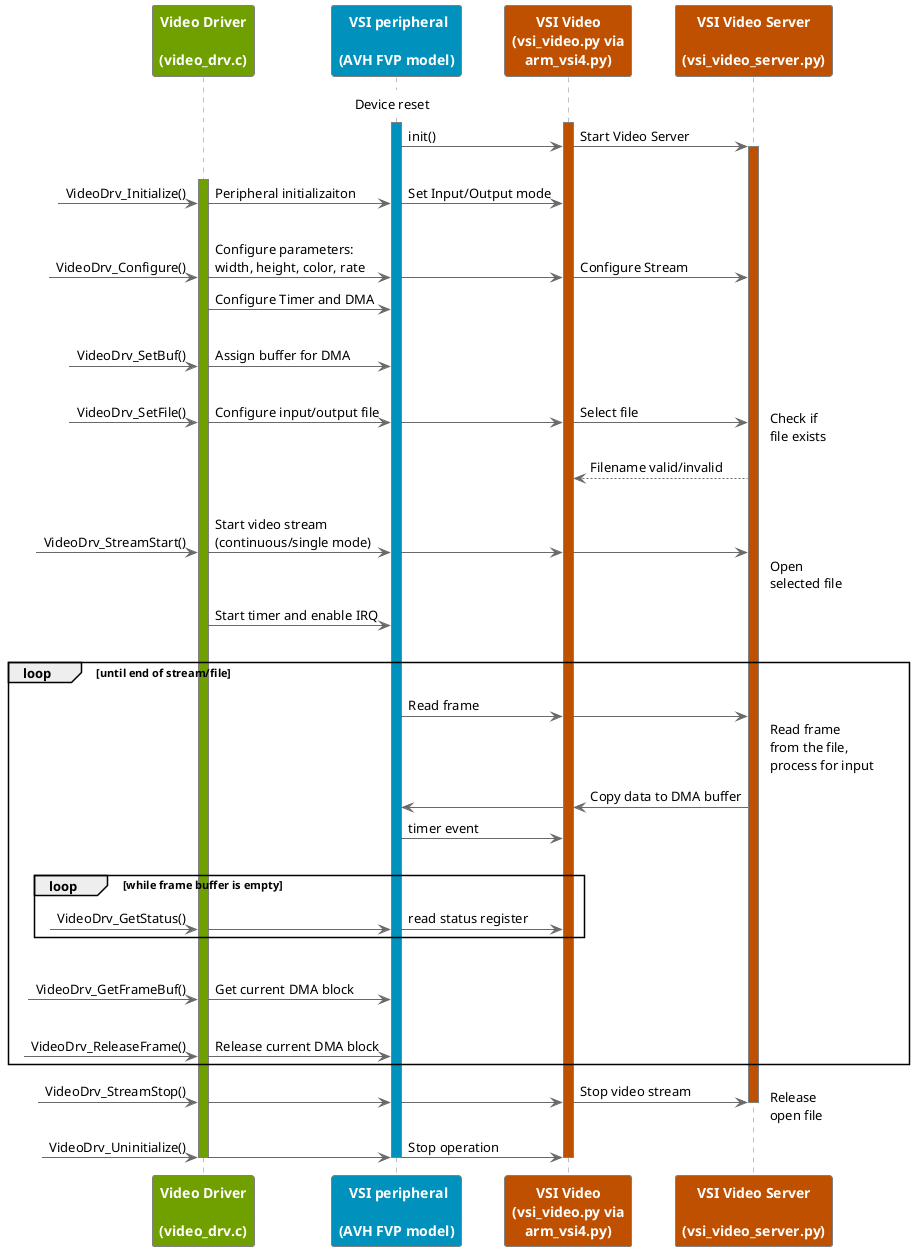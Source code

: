 @startuml
!pragma teoz true
skinparam Shadowing False
skinparam NoteBorderColor #White
skinparam NoteBackgroundColor #White
skinparam ParticipantFontColor #White
skinparam ParticipantBorderColor Grey
skinparam ParticipantBorderThickness 1
skinparam ParticipantFontStyle Bold

skinparam ArrowColor #DimGrey

!define green_clr #70A000
!define blue_clr #0091BD
!define brown_clr #BF5000

skinparam sequence {
LifeLineBorderThickness 1
LifeLineBorderColor #Grey
}

participant VideoDrv as "Video Driver\n\n(video_drv.c)" green_clr
participant VSIPer as " VSI peripheral\n\n(AVH FVP model)" blue_clr
participant VSIVideopy as "VSI Video\n(vsi_video.py via\narm_vsi4.py)" brown_clr
participant VSIVideoSrvpy as "VSI Video Server\n\n(vsi_video_server.py)" brown_clr



note over VSIPer : Device reset
activate VSIPer blue_clr
activate VSIVideopy brown_clr

VSIPer -> VSIVideopy : init()
& VSIVideopy -> VSIVideoSrvpy : Start Video Server
activate VSIVideoSrvpy brown_clr

|||

activate VideoDrv green_clr
?-> VideoDrv : VideoDrv_Initialize()
& VideoDrv -> VSIPer : Peripheral initializaiton
& VSIPer -> VSIVideopy : Set Input/Output mode

|||

?-> VideoDrv: VideoDrv_Configure()
& VideoDrv -> VSIPer : Configure parameters:\nwidth, height, color, rate
& VSIPer -> VSIVideopy
& VSIVideopy -> VSIVideoSrvpy : Configure Stream
VideoDrv -> VSIPer: Configure Timer and DMA

|||

?-> VideoDrv: VideoDrv_SetBuf()
& VideoDrv -> VSIPer : Assign buffer for DMA

|||

?-> VideoDrv: VideoDrv_SetFile()
& VideoDrv -> VSIPer : Configure input/output file
& VSIPer -> VSIVideopy
& VSIVideopy -> VSIVideoSrvpy : Select file
note right : Check if\nfile exists
VSIVideopy <-- VSIVideoSrvpy : Filename valid/invalid

|||

?-> VideoDrv: VideoDrv_StreamStart()
& VideoDrv -> VSIPer : Start video stream\n(continuous/single mode)
& VSIPer -> VSIVideopy
& VSIVideopy -> VSIVideoSrvpy
note right : Open\nselected file
VideoDrv -> VSIPer : Start timer and enable IRQ

|||

loop until end of stream/file
VSIPer -> VSIVideopy : Read frame
& VSIVideopy -> VSIVideoSrvpy
note right : Read frame\nfrom the file,\nprocess for input
VSIVideopy <- VSIVideoSrvpy : Copy data to DMA buffer
& VSIPer <- VSIVideopy
VSIPer -> VSIVideopy : timer event

|||

loop while frame buffer is empty
?-> VideoDrv : VideoDrv_GetStatus()
& VideoDrv -> VSIPer
& VSIPer -> VSIVideopy : read status register
end

|||

?-> VideoDrv: VideoDrv_GetFrameBuf()
& VideoDrv -> VSIPer : Get current DMA block

|||

?-> VideoDrv: VideoDrv_ReleaseFrame()
& VideoDrv -> VSIPer : Release current DMA block

end

?-> VideoDrv: VideoDrv_StreamStop()
& VideoDrv -> VSIPer
& VSIPer -> VSIVideopy
& VSIVideopy -> VSIVideoSrvpy : Stop video stream
note right: Release\nopen file

deactivate VSIVideoSrvpy

?-> VideoDrv: VideoDrv_Uninitialize()
& VideoDrv -> VSIPer
& VSIPer -> VSIVideopy: Stop operation

deactivate VSIVideopy
deactivate VSIPer
deactivate VideoDrv

@enduml

